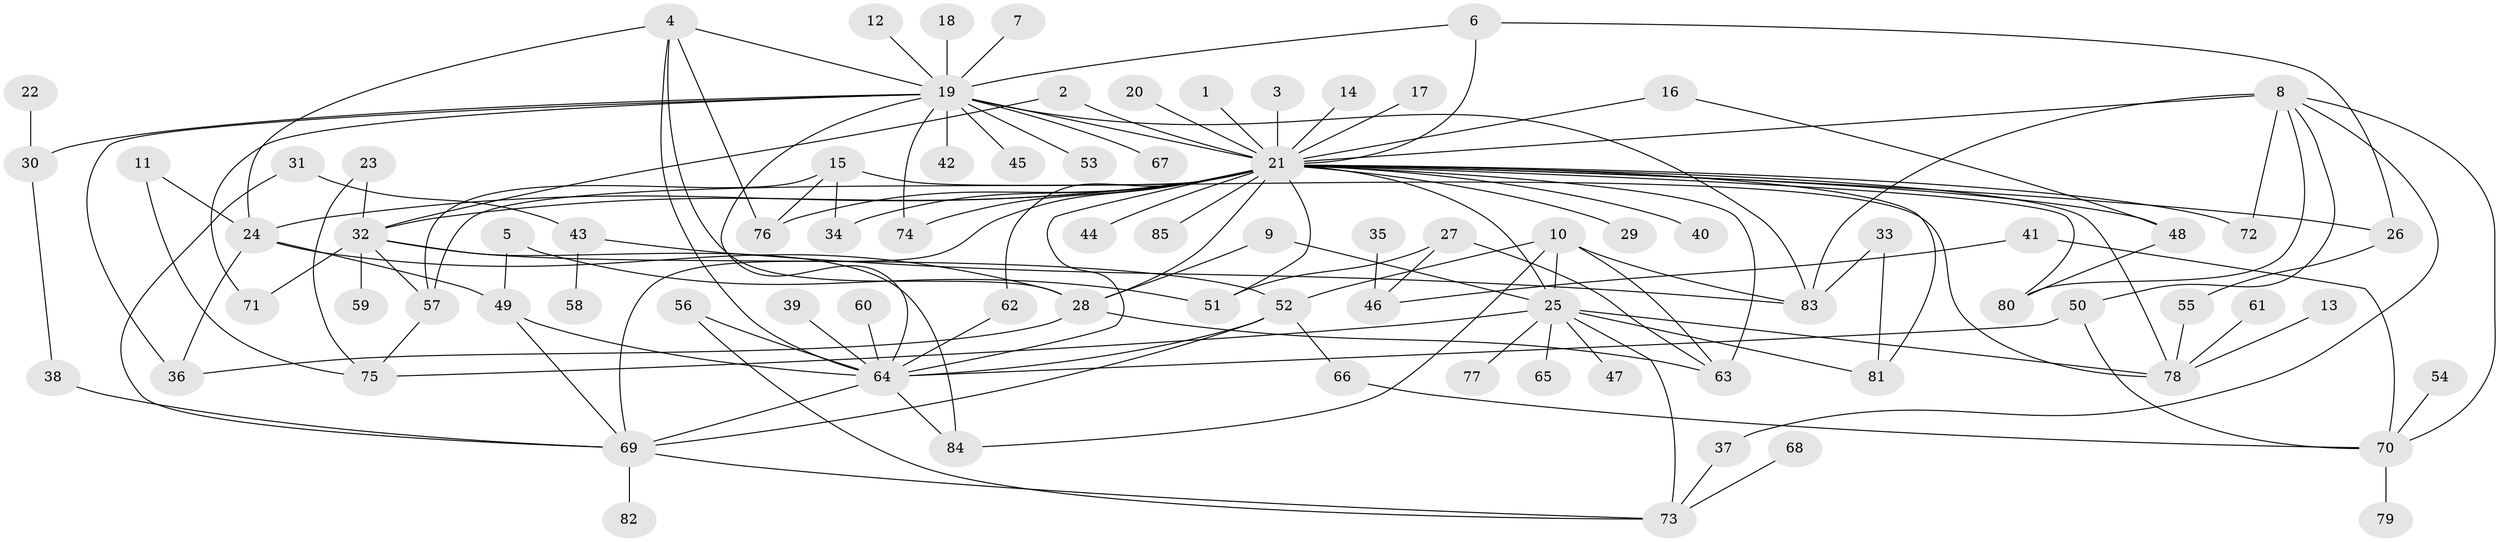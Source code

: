 // original degree distribution, {41: 0.007142857142857143, 2: 0.25, 4: 0.05, 12: 0.007142857142857143, 17: 0.007142857142857143, 1: 0.42142857142857143, 7: 0.02857142857142857, 15: 0.007142857142857143, 3: 0.14285714285714285, 9: 0.014285714285714285, 5: 0.04285714285714286, 6: 0.02142857142857143}
// Generated by graph-tools (version 1.1) at 2025/36/03/04/25 23:36:46]
// undirected, 85 vertices, 137 edges
graph export_dot {
  node [color=gray90,style=filled];
  1;
  2;
  3;
  4;
  5;
  6;
  7;
  8;
  9;
  10;
  11;
  12;
  13;
  14;
  15;
  16;
  17;
  18;
  19;
  20;
  21;
  22;
  23;
  24;
  25;
  26;
  27;
  28;
  29;
  30;
  31;
  32;
  33;
  34;
  35;
  36;
  37;
  38;
  39;
  40;
  41;
  42;
  43;
  44;
  45;
  46;
  47;
  48;
  49;
  50;
  51;
  52;
  53;
  54;
  55;
  56;
  57;
  58;
  59;
  60;
  61;
  62;
  63;
  64;
  65;
  66;
  67;
  68;
  69;
  70;
  71;
  72;
  73;
  74;
  75;
  76;
  77;
  78;
  79;
  80;
  81;
  82;
  83;
  84;
  85;
  1 -- 21 [weight=1.0];
  2 -- 21 [weight=2.0];
  2 -- 32 [weight=1.0];
  3 -- 21 [weight=1.0];
  4 -- 19 [weight=1.0];
  4 -- 24 [weight=1.0];
  4 -- 28 [weight=1.0];
  4 -- 64 [weight=1.0];
  4 -- 76 [weight=1.0];
  5 -- 49 [weight=1.0];
  5 -- 51 [weight=1.0];
  6 -- 19 [weight=1.0];
  6 -- 21 [weight=1.0];
  6 -- 26 [weight=1.0];
  7 -- 19 [weight=1.0];
  8 -- 21 [weight=2.0];
  8 -- 37 [weight=1.0];
  8 -- 50 [weight=1.0];
  8 -- 70 [weight=1.0];
  8 -- 72 [weight=1.0];
  8 -- 80 [weight=1.0];
  8 -- 83 [weight=1.0];
  9 -- 25 [weight=1.0];
  9 -- 28 [weight=1.0];
  10 -- 25 [weight=1.0];
  10 -- 52 [weight=1.0];
  10 -- 63 [weight=1.0];
  10 -- 83 [weight=1.0];
  10 -- 84 [weight=1.0];
  11 -- 24 [weight=1.0];
  11 -- 75 [weight=1.0];
  12 -- 19 [weight=1.0];
  13 -- 78 [weight=1.0];
  14 -- 21 [weight=1.0];
  15 -- 34 [weight=1.0];
  15 -- 57 [weight=1.0];
  15 -- 76 [weight=1.0];
  15 -- 78 [weight=1.0];
  16 -- 21 [weight=1.0];
  16 -- 48 [weight=1.0];
  17 -- 21 [weight=1.0];
  18 -- 19 [weight=1.0];
  19 -- 21 [weight=1.0];
  19 -- 30 [weight=1.0];
  19 -- 36 [weight=1.0];
  19 -- 42 [weight=1.0];
  19 -- 45 [weight=1.0];
  19 -- 53 [weight=1.0];
  19 -- 64 [weight=1.0];
  19 -- 67 [weight=1.0];
  19 -- 71 [weight=1.0];
  19 -- 74 [weight=1.0];
  19 -- 83 [weight=1.0];
  20 -- 21 [weight=1.0];
  21 -- 24 [weight=1.0];
  21 -- 25 [weight=1.0];
  21 -- 26 [weight=1.0];
  21 -- 28 [weight=1.0];
  21 -- 29 [weight=1.0];
  21 -- 32 [weight=1.0];
  21 -- 34 [weight=1.0];
  21 -- 40 [weight=1.0];
  21 -- 44 [weight=1.0];
  21 -- 48 [weight=1.0];
  21 -- 51 [weight=1.0];
  21 -- 57 [weight=1.0];
  21 -- 62 [weight=1.0];
  21 -- 63 [weight=1.0];
  21 -- 64 [weight=1.0];
  21 -- 69 [weight=1.0];
  21 -- 72 [weight=1.0];
  21 -- 74 [weight=1.0];
  21 -- 76 [weight=1.0];
  21 -- 78 [weight=1.0];
  21 -- 80 [weight=1.0];
  21 -- 81 [weight=1.0];
  21 -- 85 [weight=1.0];
  22 -- 30 [weight=1.0];
  23 -- 32 [weight=1.0];
  23 -- 75 [weight=1.0];
  24 -- 28 [weight=1.0];
  24 -- 36 [weight=1.0];
  24 -- 49 [weight=1.0];
  25 -- 47 [weight=1.0];
  25 -- 65 [weight=1.0];
  25 -- 73 [weight=1.0];
  25 -- 75 [weight=1.0];
  25 -- 77 [weight=1.0];
  25 -- 78 [weight=1.0];
  25 -- 81 [weight=1.0];
  26 -- 55 [weight=1.0];
  27 -- 46 [weight=1.0];
  27 -- 51 [weight=1.0];
  27 -- 63 [weight=1.0];
  28 -- 36 [weight=1.0];
  28 -- 63 [weight=1.0];
  30 -- 38 [weight=1.0];
  31 -- 43 [weight=1.0];
  31 -- 69 [weight=1.0];
  32 -- 52 [weight=1.0];
  32 -- 57 [weight=1.0];
  32 -- 59 [weight=1.0];
  32 -- 71 [weight=1.0];
  32 -- 84 [weight=1.0];
  33 -- 81 [weight=1.0];
  33 -- 83 [weight=1.0];
  35 -- 46 [weight=1.0];
  37 -- 73 [weight=1.0];
  38 -- 69 [weight=1.0];
  39 -- 64 [weight=1.0];
  41 -- 46 [weight=1.0];
  41 -- 70 [weight=1.0];
  43 -- 58 [weight=1.0];
  43 -- 83 [weight=1.0];
  48 -- 80 [weight=1.0];
  49 -- 64 [weight=1.0];
  49 -- 69 [weight=1.0];
  50 -- 64 [weight=1.0];
  50 -- 70 [weight=1.0];
  52 -- 64 [weight=1.0];
  52 -- 66 [weight=1.0];
  52 -- 69 [weight=1.0];
  54 -- 70 [weight=1.0];
  55 -- 78 [weight=1.0];
  56 -- 64 [weight=1.0];
  56 -- 73 [weight=1.0];
  57 -- 75 [weight=1.0];
  60 -- 64 [weight=1.0];
  61 -- 78 [weight=1.0];
  62 -- 64 [weight=1.0];
  64 -- 69 [weight=1.0];
  64 -- 84 [weight=1.0];
  66 -- 70 [weight=1.0];
  68 -- 73 [weight=1.0];
  69 -- 73 [weight=1.0];
  69 -- 82 [weight=1.0];
  70 -- 79 [weight=1.0];
}
